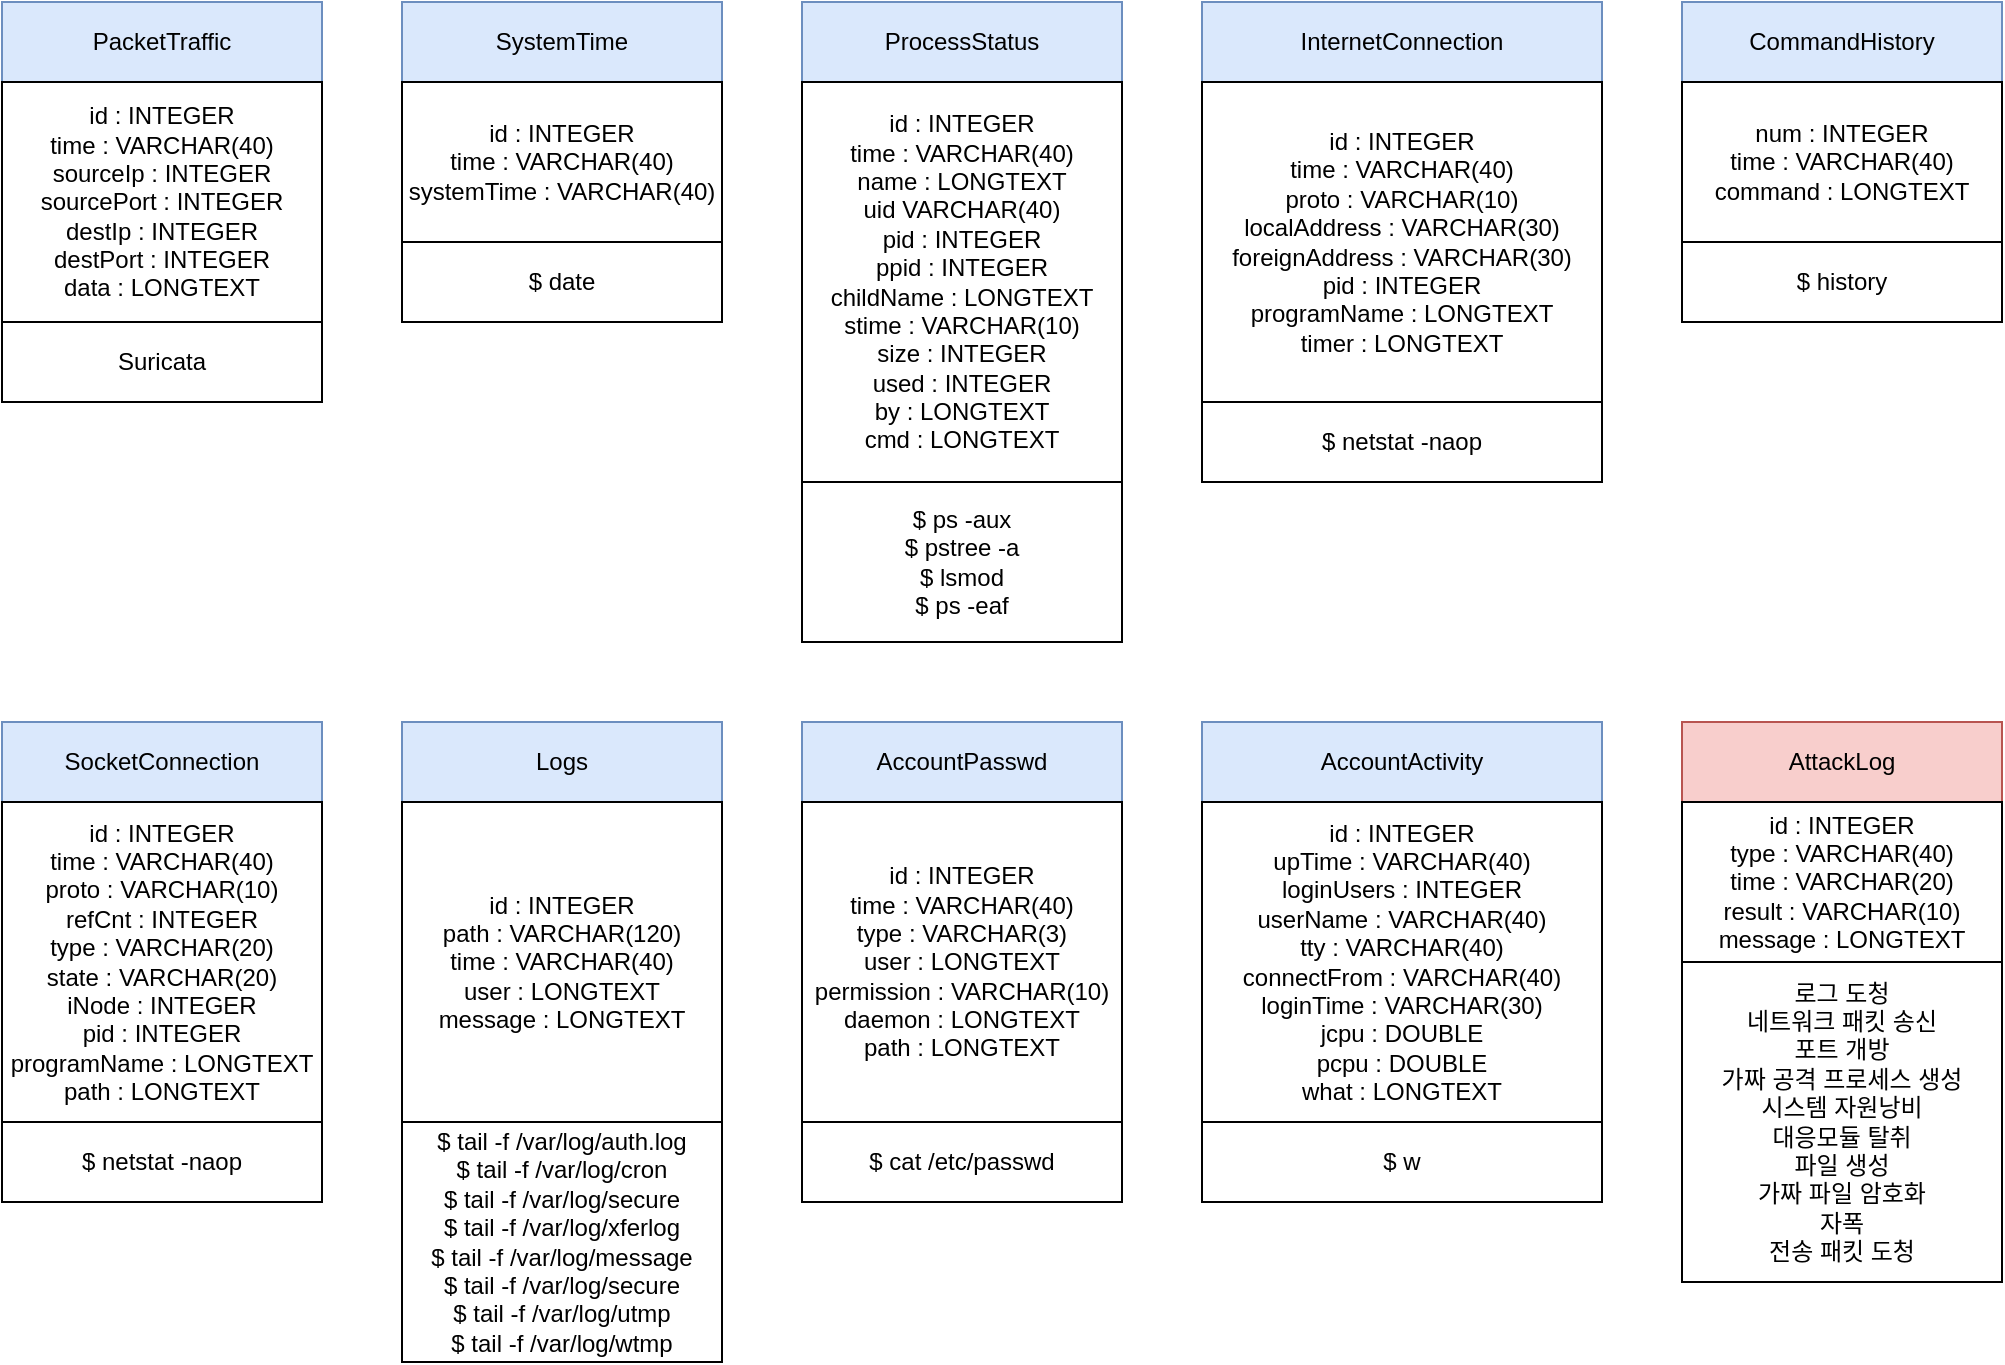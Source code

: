 <mxfile version="14.2.2" type="device"><diagram id="1R7hWCoch6QrOJJvopIf" name="Page-1"><mxGraphModel dx="1076" dy="920" grid="1" gridSize="10" guides="1" tooltips="1" connect="1" arrows="1" fold="1" page="1" pageScale="1" pageWidth="827" pageHeight="1169" math="0" shadow="0"><root><mxCell id="0"/><mxCell id="1" parent="0"/><mxCell id="H5Nz2CPBYULAMgXOjFu9-1" value="PacketTraffic" style="rounded=0;whiteSpace=wrap;html=1;fillColor=#dae8fc;strokeColor=#6c8ebf;" vertex="1" parent="1"><mxGeometry x="40" y="160" width="160" height="40" as="geometry"/></mxCell><mxCell id="H5Nz2CPBYULAMgXOjFu9-2" value="id : INTEGER&lt;br&gt;time : VARCHAR(40)&lt;br&gt;sourceIp : INTEGER&lt;br&gt;sourcePort : INTEGER&lt;br&gt;destIp : INTEGER&lt;br&gt;destPort : INTEGER&lt;br&gt;data : LONGTEXT" style="rounded=0;whiteSpace=wrap;html=1;" vertex="1" parent="1"><mxGeometry x="40" y="200" width="160" height="120" as="geometry"/></mxCell><mxCell id="H5Nz2CPBYULAMgXOjFu9-3" value="SystemTime" style="rounded=0;whiteSpace=wrap;html=1;fillColor=#dae8fc;strokeColor=#6c8ebf;" vertex="1" parent="1"><mxGeometry x="240" y="160" width="160" height="40" as="geometry"/></mxCell><mxCell id="H5Nz2CPBYULAMgXOjFu9-4" value="id : INTEGER&lt;br&gt;time : VARCHAR(40)&lt;br&gt;systemTime : VARCHAR(40)" style="rounded=0;whiteSpace=wrap;html=1;" vertex="1" parent="1"><mxGeometry x="240" y="200" width="160" height="80" as="geometry"/></mxCell><mxCell id="H5Nz2CPBYULAMgXOjFu9-5" value="Suricata" style="rounded=0;whiteSpace=wrap;html=1;" vertex="1" parent="1"><mxGeometry x="40" y="320" width="160" height="40" as="geometry"/></mxCell><mxCell id="H5Nz2CPBYULAMgXOjFu9-6" value="$ date" style="rounded=0;whiteSpace=wrap;html=1;" vertex="1" parent="1"><mxGeometry x="240" y="280" width="160" height="40" as="geometry"/></mxCell><mxCell id="H5Nz2CPBYULAMgXOjFu9-7" value="ProcessStatus" style="rounded=0;whiteSpace=wrap;html=1;fillColor=#dae8fc;strokeColor=#6c8ebf;" vertex="1" parent="1"><mxGeometry x="440" y="160" width="160" height="40" as="geometry"/></mxCell><mxCell id="H5Nz2CPBYULAMgXOjFu9-8" value="id : INTEGER&lt;br&gt;time : VARCHAR(40)&lt;br&gt;name : LONGTEXT&lt;br&gt;uid VARCHAR(40)&lt;br&gt;pid : INTEGER&lt;br&gt;ppid : INTEGER&lt;br&gt;childName : LONGTEXT&lt;br&gt;stime : VARCHAR(10)&lt;br&gt;size : INTEGER&lt;br&gt;used : INTEGER&lt;br&gt;by : LONGTEXT&lt;br&gt;cmd : LONGTEXT" style="rounded=0;whiteSpace=wrap;html=1;" vertex="1" parent="1"><mxGeometry x="440" y="200" width="160" height="200" as="geometry"/></mxCell><mxCell id="H5Nz2CPBYULAMgXOjFu9-9" value="$ ps -aux&lt;br&gt;$ pstree -a&lt;br&gt;$ lsmod&lt;br&gt;$ ps -eaf" style="rounded=0;whiteSpace=wrap;html=1;" vertex="1" parent="1"><mxGeometry x="440" y="400" width="160" height="80" as="geometry"/></mxCell><mxCell id="H5Nz2CPBYULAMgXOjFu9-10" value="SocketConnection" style="rounded=0;whiteSpace=wrap;html=1;fillColor=#dae8fc;strokeColor=#6c8ebf;" vertex="1" parent="1"><mxGeometry x="40" y="520" width="160" height="40" as="geometry"/></mxCell><mxCell id="H5Nz2CPBYULAMgXOjFu9-11" value="id : INTEGER&lt;br&gt;time : VARCHAR(40)&lt;br&gt;proto : VARCHAR(10)&lt;br&gt;refCnt : INTEGER&lt;br&gt;type : VARCHAR(20)&lt;br&gt;state : VARCHAR(20)&lt;br&gt;iNode : INTEGER&lt;br&gt;pid : INTEGER&lt;br&gt;programName : LONGTEXT&lt;br&gt;path : LONGTEXT" style="rounded=0;whiteSpace=wrap;html=1;" vertex="1" parent="1"><mxGeometry x="40" y="560" width="160" height="160" as="geometry"/></mxCell><mxCell id="H5Nz2CPBYULAMgXOjFu9-12" value="$ netstat -naop" style="rounded=0;whiteSpace=wrap;html=1;" vertex="1" parent="1"><mxGeometry x="40" y="720" width="160" height="40" as="geometry"/></mxCell><mxCell id="H5Nz2CPBYULAMgXOjFu9-13" value="InternetConnection" style="rounded=0;whiteSpace=wrap;html=1;fillColor=#dae8fc;strokeColor=#6c8ebf;" vertex="1" parent="1"><mxGeometry x="640" y="160" width="200" height="40" as="geometry"/></mxCell><mxCell id="H5Nz2CPBYULAMgXOjFu9-14" value="id : INTEGER&lt;br&gt;time : VARCHAR(40)&lt;br&gt;proto : VARCHAR(10)&lt;br&gt;localAddress : VARCHAR(30)&lt;br&gt;foreignAddress : VARCHAR(30)&lt;br&gt;pid : INTEGER&lt;br&gt;programName : LONGTEXT&lt;br&gt;timer : LONGTEXT" style="rounded=0;whiteSpace=wrap;html=1;" vertex="1" parent="1"><mxGeometry x="640" y="200" width="200" height="160" as="geometry"/></mxCell><mxCell id="H5Nz2CPBYULAMgXOjFu9-15" value="$ netstat -naop" style="rounded=0;whiteSpace=wrap;html=1;" vertex="1" parent="1"><mxGeometry x="640" y="360" width="200" height="40" as="geometry"/></mxCell><mxCell id="H5Nz2CPBYULAMgXOjFu9-16" value="CommandHistory" style="rounded=0;whiteSpace=wrap;html=1;fillColor=#dae8fc;strokeColor=#6c8ebf;" vertex="1" parent="1"><mxGeometry x="880" y="160" width="160" height="40" as="geometry"/></mxCell><mxCell id="H5Nz2CPBYULAMgXOjFu9-17" value="num : INTEGER&lt;br&gt;time : VARCHAR(40)&lt;br&gt;command : LONGTEXT" style="rounded=0;whiteSpace=wrap;html=1;" vertex="1" parent="1"><mxGeometry x="880" y="200" width="160" height="80" as="geometry"/></mxCell><mxCell id="H5Nz2CPBYULAMgXOjFu9-18" value="$ history" style="rounded=0;whiteSpace=wrap;html=1;" vertex="1" parent="1"><mxGeometry x="880" y="280" width="160" height="40" as="geometry"/></mxCell><mxCell id="H5Nz2CPBYULAMgXOjFu9-19" value="AccountActivity" style="rounded=0;whiteSpace=wrap;html=1;fillColor=#dae8fc;strokeColor=#6c8ebf;" vertex="1" parent="1"><mxGeometry x="640" y="520" width="200" height="40" as="geometry"/></mxCell><mxCell id="H5Nz2CPBYULAMgXOjFu9-20" value="id : INTEGER&lt;br&gt;upTime : VARCHAR(40)&lt;br&gt;loginUsers : INTEGER&lt;br&gt;userName : VARCHAR(40)&lt;br&gt;tty : VARCHAR(40)&lt;br&gt;connectFrom : VARCHAR(40)&lt;br&gt;loginTime : VARCHAR(30)&lt;br&gt;jcpu : DOUBLE&lt;br&gt;pcpu : DOUBLE&lt;br&gt;what : LONGTEXT" style="rounded=0;whiteSpace=wrap;html=1;" vertex="1" parent="1"><mxGeometry x="640" y="560" width="200" height="160" as="geometry"/></mxCell><mxCell id="H5Nz2CPBYULAMgXOjFu9-21" value="$ w" style="rounded=0;whiteSpace=wrap;html=1;" vertex="1" parent="1"><mxGeometry x="640" y="720" width="200" height="40" as="geometry"/></mxCell><mxCell id="H5Nz2CPBYULAMgXOjFu9-22" value="Logs" style="rounded=0;whiteSpace=wrap;html=1;fillColor=#dae8fc;strokeColor=#6c8ebf;" vertex="1" parent="1"><mxGeometry x="240" y="520" width="160" height="40" as="geometry"/></mxCell><mxCell id="H5Nz2CPBYULAMgXOjFu9-23" value="id : INTEGER&lt;br&gt;path : VARCHAR(120)&lt;br&gt;time : VARCHAR(40)&lt;br&gt;user : LONGTEXT&lt;br&gt;message : LONGTEXT" style="rounded=0;whiteSpace=wrap;html=1;" vertex="1" parent="1"><mxGeometry x="240" y="560" width="160" height="160" as="geometry"/></mxCell><mxCell id="H5Nz2CPBYULAMgXOjFu9-24" value="$ tail -f /var/log/auth.log&lt;br&gt;$ tail -f /var/log/cron&lt;br&gt;$ tail -f /var/log/secure&lt;br&gt;$ tail -f /var/log/xferlog&lt;br&gt;$ tail -f /var/log/message&lt;br&gt;$ tail -f /var/log/secure&lt;br&gt;$ tail -f /var/log/utmp&lt;br&gt;$ tail -f /var/log/wtmp" style="rounded=0;whiteSpace=wrap;html=1;" vertex="1" parent="1"><mxGeometry x="240" y="720" width="160" height="120" as="geometry"/></mxCell><mxCell id="H5Nz2CPBYULAMgXOjFu9-25" value="AccountPasswd" style="rounded=0;whiteSpace=wrap;html=1;fillColor=#dae8fc;strokeColor=#6c8ebf;" vertex="1" parent="1"><mxGeometry x="440" y="520" width="160" height="40" as="geometry"/></mxCell><mxCell id="H5Nz2CPBYULAMgXOjFu9-26" value="id : INTEGER&lt;br&gt;time : VARCHAR(40)&lt;br&gt;type : VARCHAR(3)&lt;br&gt;user : LONGTEXT&lt;br&gt;permission : VARCHAR(10)&lt;br&gt;daemon : LONGTEXT&lt;br&gt;path : LONGTEXT" style="rounded=0;whiteSpace=wrap;html=1;" vertex="1" parent="1"><mxGeometry x="440" y="560" width="160" height="160" as="geometry"/></mxCell><mxCell id="H5Nz2CPBYULAMgXOjFu9-27" value="$ cat /etc/passwd" style="rounded=0;whiteSpace=wrap;html=1;" vertex="1" parent="1"><mxGeometry x="440" y="720" width="160" height="40" as="geometry"/></mxCell><mxCell id="H5Nz2CPBYULAMgXOjFu9-28" value="AttackLog" style="rounded=0;whiteSpace=wrap;html=1;fillColor=#f8cecc;strokeColor=#b85450;" vertex="1" parent="1"><mxGeometry x="880" y="520" width="160" height="40" as="geometry"/></mxCell><mxCell id="H5Nz2CPBYULAMgXOjFu9-29" value="id : INTEGER&lt;br&gt;type : VARCHAR(40)&lt;br&gt;time : VARCHAR(20)&lt;br&gt;result : VARCHAR(10)&lt;br&gt;message : LONGTEXT" style="rounded=0;whiteSpace=wrap;html=1;" vertex="1" parent="1"><mxGeometry x="880" y="560" width="160" height="80" as="geometry"/></mxCell><mxCell id="H5Nz2CPBYULAMgXOjFu9-30" value="로그 도청&lt;br&gt;네트워크 패킷 송신&lt;br&gt;포트 개방&lt;br&gt;가짜 공격 프로세스 생성&lt;br&gt;시스템 자원낭비&lt;br&gt;대응모듈 탈취&lt;br&gt;파일 생성&lt;br&gt;가짜 파일 암호화&lt;br&gt;자폭&lt;br&gt;전송 패킷 도청" style="rounded=0;whiteSpace=wrap;html=1;" vertex="1" parent="1"><mxGeometry x="880" y="640" width="160" height="160" as="geometry"/></mxCell></root></mxGraphModel></diagram></mxfile>